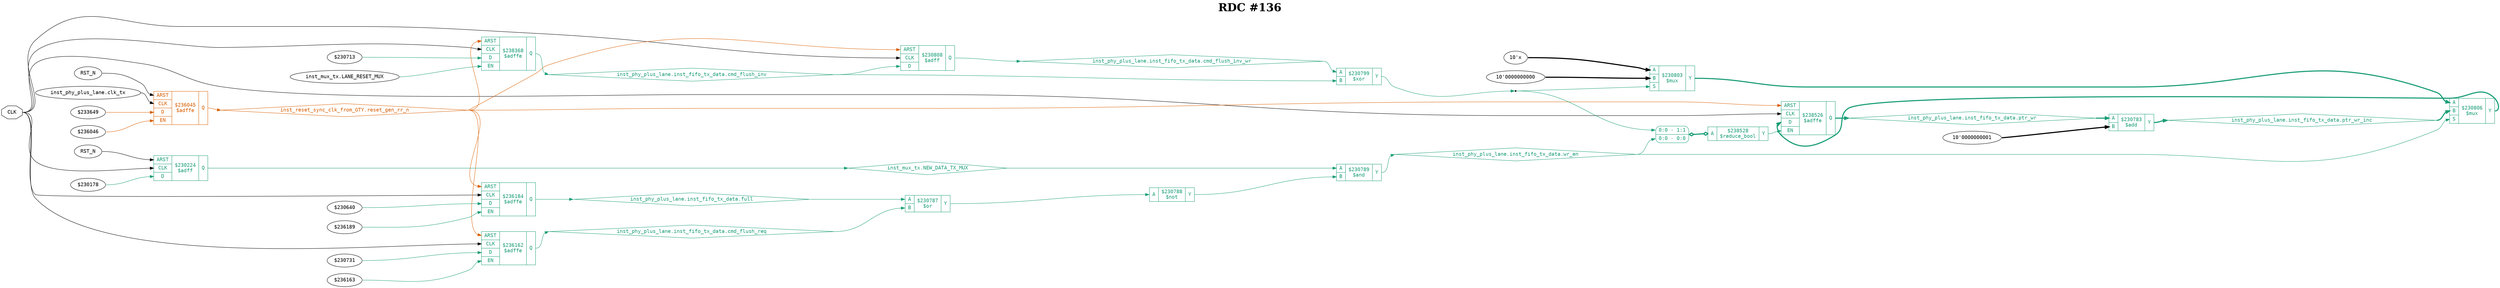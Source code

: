 digraph "spacefibre_light_top" {
label=<<b>RDC #136</b>>;
labelloc="t"
fontsize="30"
node ["fontname"="Courier"]
edge ["fontname"="Courier"]
rankdir="LR";
remincross=true;
n7 [ shape=octagon, label="CLK", color="black", fontcolor="black", href="/src/ip_spacefibre_light_top/spacefibre_light_top.vhd#45" ];
n8 [ shape=diamond, label="inst_mux_tx.NEW_DATA_TX_MUX", colorscheme="dark28", color="1", fontcolor="1", href="/src/ip_spacefibre_light_top/mux_tx.vhd#55" ];
n9 [ shape=diamond, label="inst_phy_plus_lane.inst_fifo_tx_data.cmd_flush_inv", colorscheme="dark28", color="1", fontcolor="1", href="/src/ip/fifo_dc/fifo_dc.vhd#112" ];
n10 [ shape=diamond, label="inst_phy_plus_lane.inst_fifo_tx_data.cmd_flush_inv_wr", colorscheme="dark28", color="1", fontcolor="1", href="/src/ip/fifo_dc/fifo_dc.vhd#113" ];
n11 [ shape=diamond, label="inst_phy_plus_lane.inst_fifo_tx_data.cmd_flush_req", colorscheme="dark28", color="1", fontcolor="1", href="/src/ip/fifo_dc/fifo_dc.vhd#111" ];
n12 [ shape=diamond, label="inst_phy_plus_lane.inst_fifo_tx_data.full", colorscheme="dark28", color="1", fontcolor="1", href="/src/ip/fifo_dc/fifo_dc.vhd#127" ];
n13 [ shape=diamond, label="inst_phy_plus_lane.inst_fifo_tx_data.ptr_wr", colorscheme="dark28", color="1", fontcolor="1", href="/src/ip/fifo_dc/fifo_dc.vhd#94" ];
n14 [ shape=diamond, label="inst_phy_plus_lane.inst_fifo_tx_data.ptr_wr_inc", colorscheme="dark28", color="1", fontcolor="1", href="/src/ip/fifo_dc/fifo_dc.vhd#95" ];
n15 [ shape=diamond, label="inst_phy_plus_lane.inst_fifo_tx_data.wr_en", colorscheme="dark28", color="1", fontcolor="1", href="/src/ip/fifo_dc/fifo_dc.vhd#123" ];
n16 [ shape=diamond, label="inst_reset_sync_clk_from_GTY.reset_gen_rr_n", colorscheme="dark28", color="2", fontcolor="2", href="/src/ip_spacefibre_light_top/reset_gen.vhd#46" ];
{ rank="source"; n7;}
{ rank="sink";}
v0 [ label="RST_N" ];
v1 [ label="inst_phy_plus_lane.clk_tx" ];
v2 [ label="$233649" ];
v3 [ label="$236046" ];
c21 [ shape=record, label="{{<p17> ARST|<p7> CLK|<p18> D|<p19> EN}|$236045\n$adffe|{<p20> Q}}", colorscheme="dark28", color="2", fontcolor="2" , href="/src/ip_spacefibre_light_top/reset_gen.vhd#56"  ];
v4 [ label="$230731" ];
v5 [ label="$236163" ];
c22 [ shape=record, label="{{<p17> ARST|<p7> CLK|<p18> D|<p19> EN}|$236162\n$adffe|{<p20> Q}}", colorscheme="dark28", color="1", fontcolor="1" , href="/src/ip/fifo_dc/fifo_dc.vhd#440"  ];
v6 [ label="$230640" ];
v7 [ label="$236189" ];
c23 [ shape=record, label="{{<p17> ARST|<p7> CLK|<p18> D|<p19> EN}|$236184\n$adffe|{<p20> Q}}", colorscheme="dark28", color="1", fontcolor="1" , href="/src/ip/fifo_dc/fifo_dc.vhd#256"  ];
v8 [ label="$230713" ];
v9 [ label="inst_mux_tx.LANE_RESET_MUX" ];
c24 [ shape=record, label="{{<p17> ARST|<p7> CLK|<p18> D|<p19> EN}|$238368\n$adffe|{<p20> Q}}", colorscheme="dark28", color="1", fontcolor="1" , href="/src/ip/fifo_dc/fifo_dc.vhd#440"  ];
c25 [ shape=record, label="{{<p17> ARST|<p7> CLK|<p18> D|<p19> EN}|$238526\n$adffe|{<p20> Q}}", colorscheme="dark28", color="1", fontcolor="1" , href="/src/ip/fifo_dc/fifo_dc.vhd#199"  ];
c28 [ shape=record, label="{{<p26> A}|$238528\n$reduce_bool|{<p27> Y}}", colorscheme="dark28", color="1", fontcolor="1" ];
x10 [ shape=record, style=rounded, label="<s1> 0:0 - 1:1 |<s0> 0:0 - 0:0 ", colorscheme="dark28", color="1", fontcolor="1" ];
x10:e -> c28:p26:w [arrowhead=odiamond, arrowtail=odiamond, dir=both, colorscheme="dark28", color="1", fontcolor="1", style="setlinewidth(3)", label=""];
v11 [ label="RST_N" ];
v12 [ label="$230178" ];
c29 [ shape=record, label="{{<p17> ARST|<p7> CLK|<p18> D}|$230224\n$adff|{<p20> Q}}", colorscheme="dark28", color="1", fontcolor="1" , href="/src/ip_spacefibre_light_top/mux_tx.vhd#75"  ];
v13 [ label="10'0000000001" ];
c31 [ shape=record, label="{{<p26> A|<p30> B}|$230783\n$add|{<p27> Y}}", colorscheme="dark28", color="1", fontcolor="1" , href="/src/ip/fifo_dc/fifo_dc.vhd#170"  ];
c32 [ shape=record, label="{{<p17> ARST|<p7> CLK|<p18> D}|$230808\n$adff|{<p20> Q}}", colorscheme="dark28", color="1", fontcolor="1" , href="/src/ip/fifo_dc/fifo_dc.vhd#199"  ];
c33 [ shape=record, label="{{<p26> A|<p30> B}|$230787\n$or|{<p27> Y}}", colorscheme="dark28", color="1", fontcolor="1" , href="/src/ip/fifo_dc/fifo_dc.vhd#173"  ];
c34 [ shape=record, label="{{<p26> A}|$230788\n$not|{<p27> Y}}", colorscheme="dark28", color="1", fontcolor="1" , href="/src/ip/fifo_dc/fifo_dc.vhd#173"  ];
c35 [ shape=record, label="{{<p26> A|<p30> B}|$230789\n$and|{<p27> Y}}", colorscheme="dark28", color="1", fontcolor="1" , href="/src/ip/fifo_dc/fifo_dc.vhd#173"  ];
c36 [ shape=record, label="{{<p26> A|<p30> B}|$230799\n$xor|{<p27> Y}}", colorscheme="dark28", color="1", fontcolor="1" , href="/src/ip/fifo_dc/fifo_dc.vhd#205"  ];
v14 [ label="10'x" ];
v15 [ label="10'0000000000" ];
c38 [ shape=record, label="{{<p26> A|<p30> B|<p37> S}|$230803\n$mux|{<p27> Y}}", colorscheme="dark28", color="1", fontcolor="1" , href="/src/ip/fifo_dc/fifo_dc.vhd#205"  ];
c39 [ shape=record, label="{{<p26> A|<p30> B|<p37> S}|$230806\n$mux|{<p27> Y}}", colorscheme="dark28", color="1", fontcolor="1" , href="/src/ip/fifo_dc/fifo_dc.vhd#209"  ];
c28:p27:e -> c25:p19:w [colorscheme="dark28", color="1", fontcolor="1", label=""];
c32:p20:e -> n10:w [colorscheme="dark28", color="1", fontcolor="1", label=""];
n10:e -> c36:p26:w [colorscheme="dark28", color="1", fontcolor="1", label=""];
c22:p20:e -> n11:w [colorscheme="dark28", color="1", fontcolor="1", label=""];
n11:e -> c33:p30:w [colorscheme="dark28", color="1", fontcolor="1", label=""];
c23:p20:e -> n12:w [colorscheme="dark28", color="1", fontcolor="1", label=""];
n12:e -> c33:p26:w [colorscheme="dark28", color="1", fontcolor="1", label=""];
c25:p20:e -> n13:w [colorscheme="dark28", color="1", fontcolor="1", style="setlinewidth(3)", label=""];
n13:e -> c31:p26:w [colorscheme="dark28", color="1", fontcolor="1", style="setlinewidth(3)", label=""];
c31:p27:e -> n14:w [colorscheme="dark28", color="1", fontcolor="1", style="setlinewidth(3)", label=""];
n14:e -> c39:p30:w [colorscheme="dark28", color="1", fontcolor="1", style="setlinewidth(3)", label=""];
c35:p27:e -> n15:w [colorscheme="dark28", color="1", fontcolor="1", label=""];
n15:e -> c39:p37:w [colorscheme="dark28", color="1", fontcolor="1", label=""];
n15:e -> x10:s0:w [colorscheme="dark28", color="1", fontcolor="1", label=""];
c21:p20:e -> n16:w [colorscheme="dark28", color="2", fontcolor="2", label=""];
n16:e -> c22:p17:w [colorscheme="dark28", color="2", fontcolor="2", label=""];
n16:e -> c23:p17:w [colorscheme="dark28", color="2", fontcolor="2", label=""];
n16:e -> c24:p17:w [colorscheme="dark28", color="2", fontcolor="2", label=""];
n16:e -> c25:p17:w [colorscheme="dark28", color="2", fontcolor="2", label=""];
n16:e -> c32:p17:w [colorscheme="dark28", color="2", fontcolor="2", label=""];
n2 [ shape=point ];
c36:p27:e -> n2:w [colorscheme="dark28", color="1", fontcolor="1", label=""];
n2:e -> c38:p37:w [colorscheme="dark28", color="1", fontcolor="1", label=""];
n2:e -> x10:s1:w [colorscheme="dark28", color="1", fontcolor="1", label=""];
c38:p27:e -> c39:p26:w [colorscheme="dark28", color="1", fontcolor="1", style="setlinewidth(3)", label=""];
c39:p27:e -> c25:p18:w [colorscheme="dark28", color="1", fontcolor="1", style="setlinewidth(3)", label=""];
c33:p27:e -> c34:p26:w [colorscheme="dark28", color="1", fontcolor="1", label=""];
c34:p27:e -> c35:p30:w [colorscheme="dark28", color="1", fontcolor="1", label=""];
n7:e -> c22:p7:w [color="black", fontcolor="black", label=""];
n7:e -> c23:p7:w [color="black", fontcolor="black", label=""];
n7:e -> c24:p7:w [color="black", fontcolor="black", label=""];
n7:e -> c25:p7:w [color="black", fontcolor="black", label=""];
n7:e -> c29:p7:w [color="black", fontcolor="black", label=""];
n7:e -> c32:p7:w [color="black", fontcolor="black", label=""];
c29:p20:e -> n8:w [colorscheme="dark28", color="1", fontcolor="1", label=""];
n8:e -> c35:p26:w [colorscheme="dark28", color="1", fontcolor="1", label=""];
c24:p20:e -> n9:w [colorscheme="dark28", color="1", fontcolor="1", label=""];
n9:e -> c32:p18:w [colorscheme="dark28", color="1", fontcolor="1", label=""];
n9:e -> c36:p30:w [colorscheme="dark28", color="1", fontcolor="1", label=""];
v0:e -> c21:p17:w [color="black", fontcolor="black", label=""];
v1:e -> c21:p7:w [color="black", fontcolor="black", label=""];
v11:e -> c29:p17:w [color="black", fontcolor="black", label=""];
v12:e -> c29:p18:w [colorscheme="dark28", color="1", fontcolor="1", label=""];
v13:e -> c31:p30:w [color="black", fontcolor="black", style="setlinewidth(3)", label=""];
v14:e -> c38:p26:w [color="black", fontcolor="black", style="setlinewidth(3)", label=""];
v15:e -> c38:p30:w [color="black", fontcolor="black", style="setlinewidth(3)", label=""];
v2:e -> c21:p18:w [colorscheme="dark28", color="2", fontcolor="2", label=""];
v3:e -> c21:p19:w [colorscheme="dark28", color="2", fontcolor="2", label=""];
v4:e -> c22:p18:w [colorscheme="dark28", color="1", fontcolor="1", label=""];
v5:e -> c22:p19:w [colorscheme="dark28", color="1", fontcolor="1", label=""];
v6:e -> c23:p18:w [colorscheme="dark28", color="1", fontcolor="1", label=""];
v7:e -> c23:p19:w [colorscheme="dark28", color="1", fontcolor="1", label=""];
v8:e -> c24:p18:w [colorscheme="dark28", color="1", fontcolor="1", label=""];
v9:e -> c24:p19:w [colorscheme="dark28", color="1", fontcolor="1", label=""];
}
